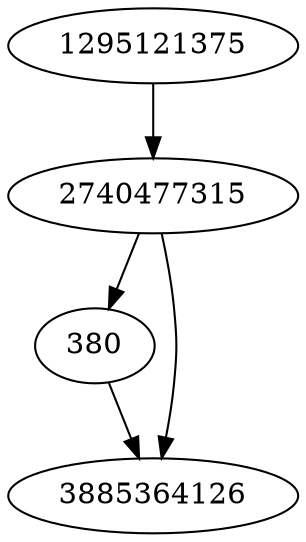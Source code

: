 strict digraph  {
2740477315;
380;
3885364126;
1295121375;
2740477315 -> 3885364126;
2740477315 -> 380;
380 -> 3885364126;
1295121375 -> 2740477315;
}
